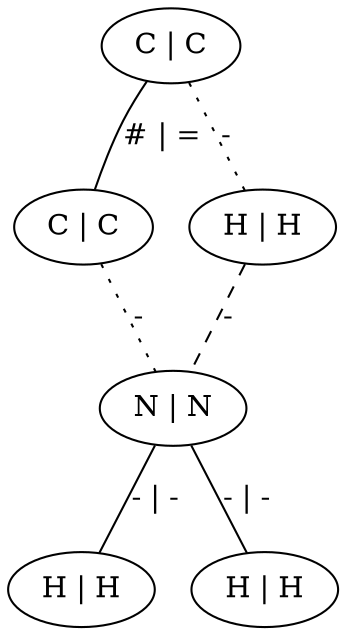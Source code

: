 graph G {
	0 [ label="C | C" ]
	1 [ label="C | C" ]
	2 [ label="H | H" ]
	3 [ label="N | N" ]
	4 [ label="H | H" ]
	5 [ label="H | H" ]
	0 -- 1 [ label="# | =" ]
	0 -- 2 [ style=dotted label="-" ]
	1 -- 3 [ style=dotted label="-" ]
	2 -- 3 [ style=dashed label="-" ]
	3 -- 4 [ label="- | -" ]
	3 -- 5 [ label="- | -" ]
}
